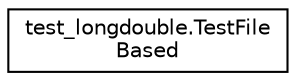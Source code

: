 digraph "Graphical Class Hierarchy"
{
 // LATEX_PDF_SIZE
  edge [fontname="Helvetica",fontsize="10",labelfontname="Helvetica",labelfontsize="10"];
  node [fontname="Helvetica",fontsize="10",shape=record];
  rankdir="LR";
  Node0 [label="test_longdouble.TestFile\lBased",height=0.2,width=0.4,color="black", fillcolor="white", style="filled",URL="$classtest__longdouble_1_1TestFileBased.html",tooltip=" "];
}
